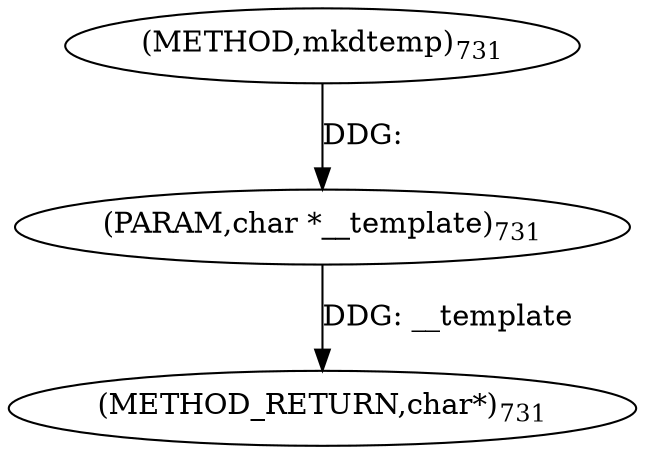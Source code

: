 digraph "mkdtemp" {  
"33342" [label = <(METHOD,mkdtemp)<SUB>731</SUB>> ]
"33344" [label = <(METHOD_RETURN,char*)<SUB>731</SUB>> ]
"33343" [label = <(PARAM,char *__template)<SUB>731</SUB>> ]
  "33343" -> "33344"  [ label = "DDG: __template"] 
  "33342" -> "33343"  [ label = "DDG: "] 
}
